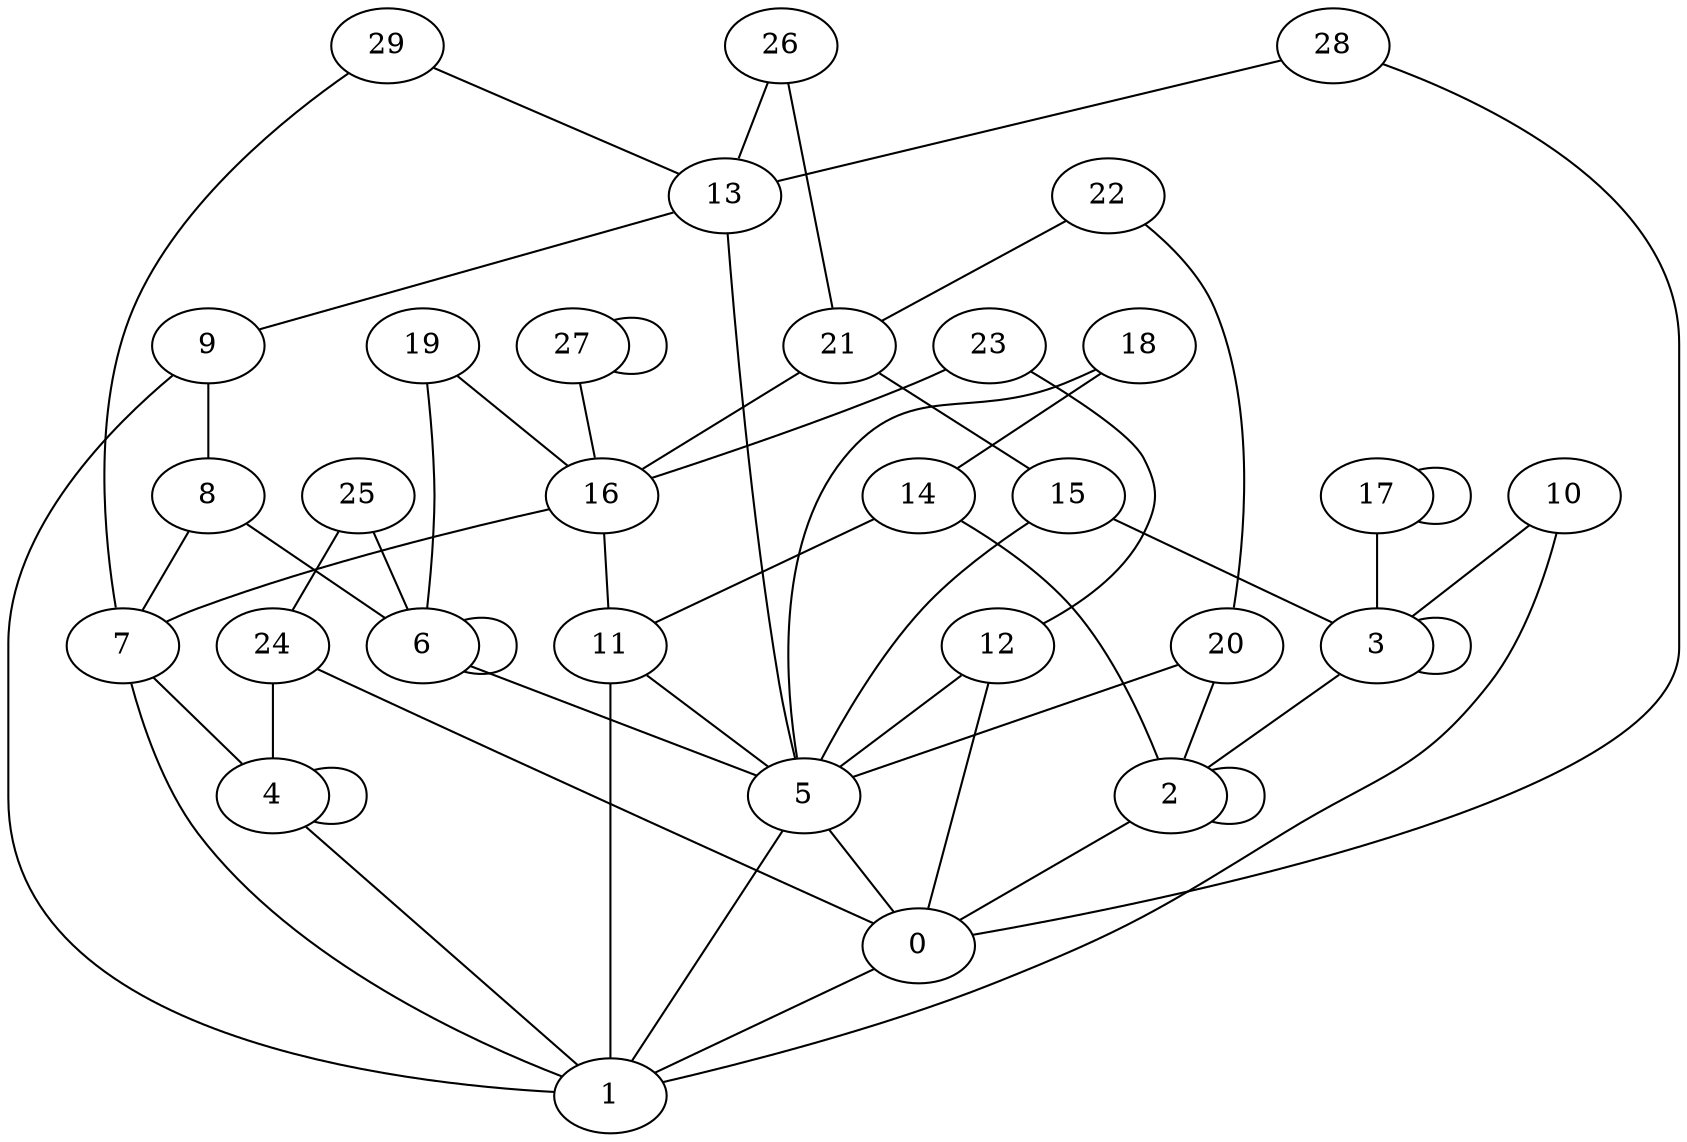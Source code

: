 graph G {
    "16" -- "11";
    "15" -- "3";
    "7" -- "4";
    "6" -- "6";
    "6" -- "5";
    "26" -- "13";
    "13" -- "5";
    "9" -- "8";
    "16" -- "7";
    "21" -- "16";
    "14" -- "11";
    "11" -- "1";
    "17" -- "3";
    "29" -- "7";
    "28" -- "0";
    "3" -- "3";
    "10" -- "3";
    "4" -- "4";
    "12" -- "5";
    "18" -- "14";
    "18" -- "5";
    "24" -- "0";
    "5" -- "1";
    "25" -- "6";
    "29" -- "13";
    "2" -- "2";
    "10" -- "1";
    "17" -- "17";
    "24" -- "4";
    "26" -- "21";
    "22" -- "20";
    "11" -- "5";
    "20" -- "2";
    "4" -- "1";
    "12" -- "0";
    "23" -- "16";
    "28" -- "13";
    "15" -- "5";
    "3" -- "2";
    "5" -- "0";
    "9" -- "1";
    "19" -- "16";
    "14" -- "2";
    "0" -- "1";
    "13" -- "9";
    "19" -- "6";
    "8" -- "6";
    "27" -- "27";
    "22" -- "21";
    "21" -- "15";
    "25" -- "24";
    "20" -- "5";
    "27" -- "16";
    "7" -- "1";
    "23" -- "12";
    "8" -- "7";
    "2" -- "0";
}
